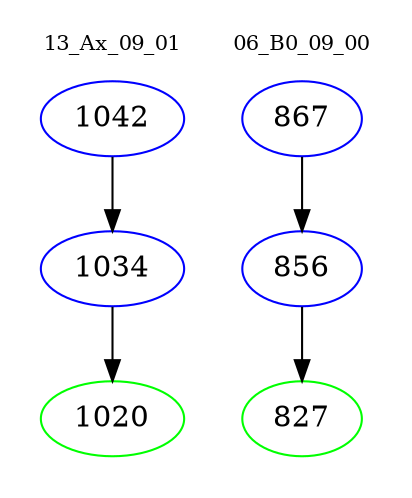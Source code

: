 digraph{
subgraph cluster_0 {
color = white
label = "13_Ax_09_01";
fontsize=10;
T0_1042 [label="1042", color="blue"]
T0_1042 -> T0_1034 [color="black"]
T0_1034 [label="1034", color="blue"]
T0_1034 -> T0_1020 [color="black"]
T0_1020 [label="1020", color="green"]
}
subgraph cluster_1 {
color = white
label = "06_B0_09_00";
fontsize=10;
T1_867 [label="867", color="blue"]
T1_867 -> T1_856 [color="black"]
T1_856 [label="856", color="blue"]
T1_856 -> T1_827 [color="black"]
T1_827 [label="827", color="green"]
}
}
